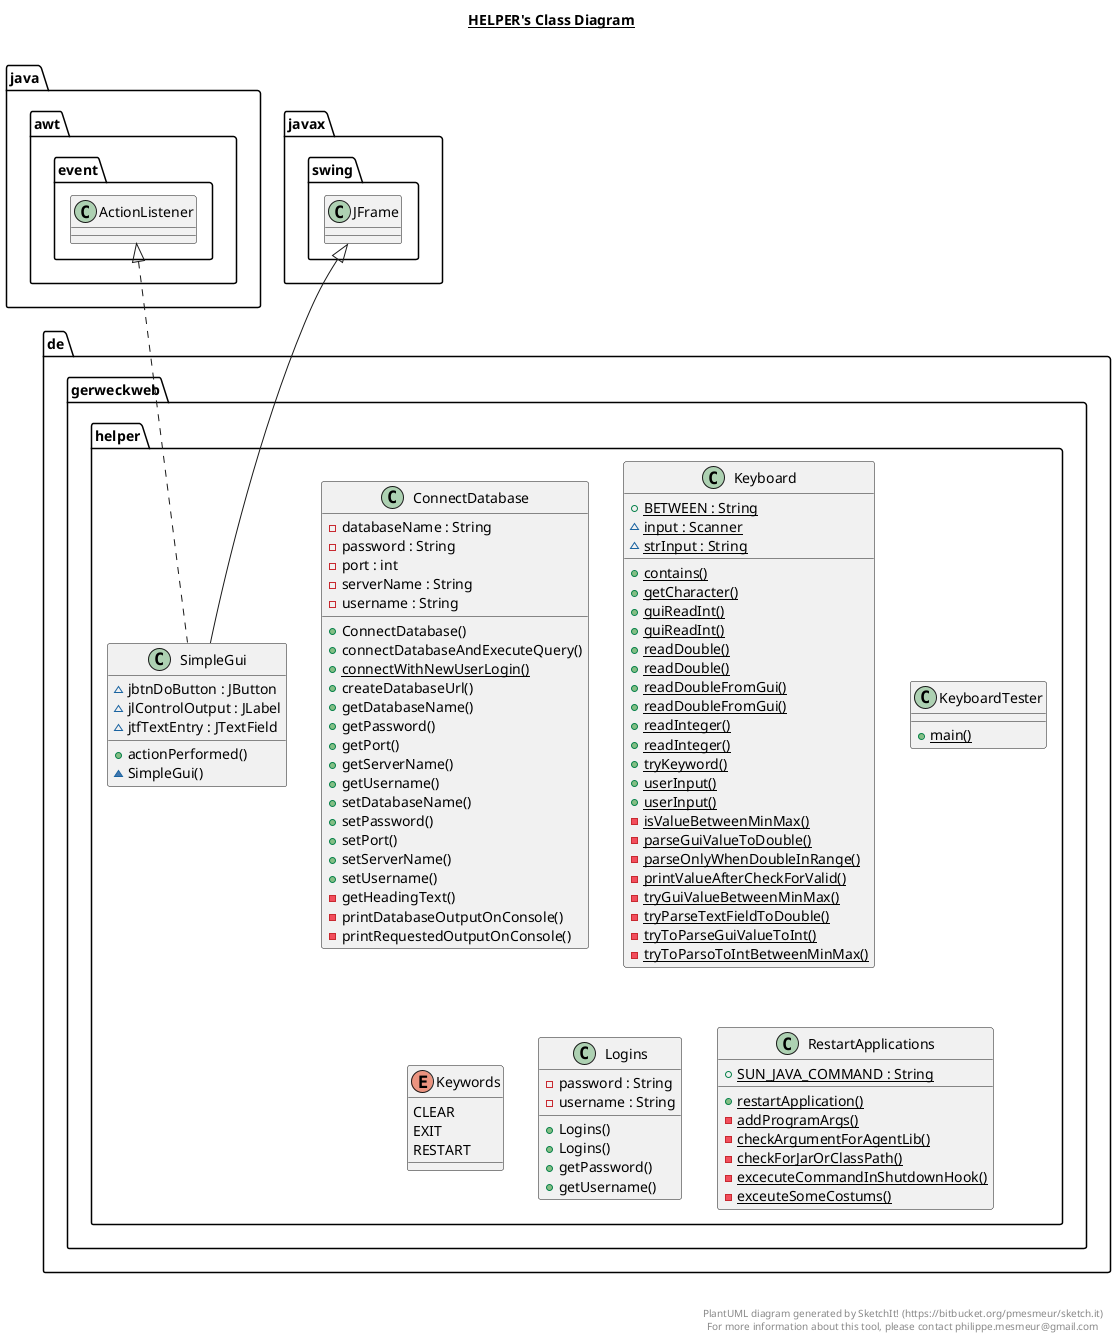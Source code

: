 @startuml

title __HELPER's Class Diagram__\n

  namespace de.gerweckweb.helper {
    class de.gerweckweb.helper.ConnectDatabase {
        - databaseName : String
        - password : String
        - port : int
        - serverName : String
        - username : String
        + ConnectDatabase()
        + connectDatabaseAndExecuteQuery()
        {static} + connectWithNewUserLogin()
        + createDatabaseUrl()
        + getDatabaseName()
        + getPassword()
        + getPort()
        + getServerName()
        + getUsername()
        + setDatabaseName()
        + setPassword()
        + setPort()
        + setServerName()
        + setUsername()
        - getHeadingText()
        - printDatabaseOutputOnConsole()
        - printRequestedOutputOnConsole()
    }
  }
  

  namespace de.gerweckweb.helper {
    class de.gerweckweb.helper.Keyboard {
        {static} + BETWEEN : String
        {static} ~ input : Scanner
        {static} ~ strInput : String
        {static} + contains()
        {static} + getCharacter()
        {static} + guiReadInt()
        {static} + guiReadInt()
        {static} + readDouble()
        {static} + readDouble()
        {static} + readDoubleFromGui()
        {static} + readDoubleFromGui()
        {static} + readInteger()
        {static} + readInteger()
        {static} + tryKeyword()
        {static} + userInput()
        {static} + userInput()
        {static} - isValueBetweenMinMax()
        {static} - parseGuiValueToDouble()
        {static} - parseOnlyWhenDoubleInRange()
        {static} - printValueAfterCheckForValid()
        {static} - tryGuiValueBetweenMinMax()
        {static} - tryParseTextFieldToDouble()
        {static} - tryToParseGuiValueToInt()
        {static} - tryToParsoToIntBetweenMinMax()
    }
  }
  

  namespace de.gerweckweb.helper {
    class de.gerweckweb.helper.KeyboardTester {
        {static} + main()
    }
  }
  

  namespace de.gerweckweb.helper {
    enum Keywords {
      CLEAR
      EXIT
      RESTART
    }
  }
  

  namespace de.gerweckweb.helper {
    class de.gerweckweb.helper.Logins {
        - password : String
        - username : String
        + Logins()
        + Logins()
        + getPassword()
        + getUsername()
    }
  }
  

  namespace de.gerweckweb.helper {
    class de.gerweckweb.helper.RestartApplications {
        {static} + SUN_JAVA_COMMAND : String
        {static} + restartApplication()
        {static} - addProgramArgs()
        {static} - checkArgumentForAgentLib()
        {static} - checkForJarOrClassPath()
        {static} - excecuteCommandInShutdownHook()
        {static} - exceuteSomeCostums()
    }
  }
  

  namespace de.gerweckweb.helper {
    class de.gerweckweb.helper.SimpleGui {
        ~ jbtnDoButton : JButton
        ~ jlControlOutput : JLabel
        ~ jtfTextEntry : JTextField
        + actionPerformed()
        ~ SimpleGui()
    }
  }
  

  de.gerweckweb.helper.SimpleGui .up.|> java.awt.event.ActionListener
  de.gerweckweb.helper.SimpleGui -up-|> javax.swing.JFrame


right footer


PlantUML diagram generated by SketchIt! (https://bitbucket.org/pmesmeur/sketch.it)
For more information about this tool, please contact philippe.mesmeur@gmail.com
endfooter

@enduml
